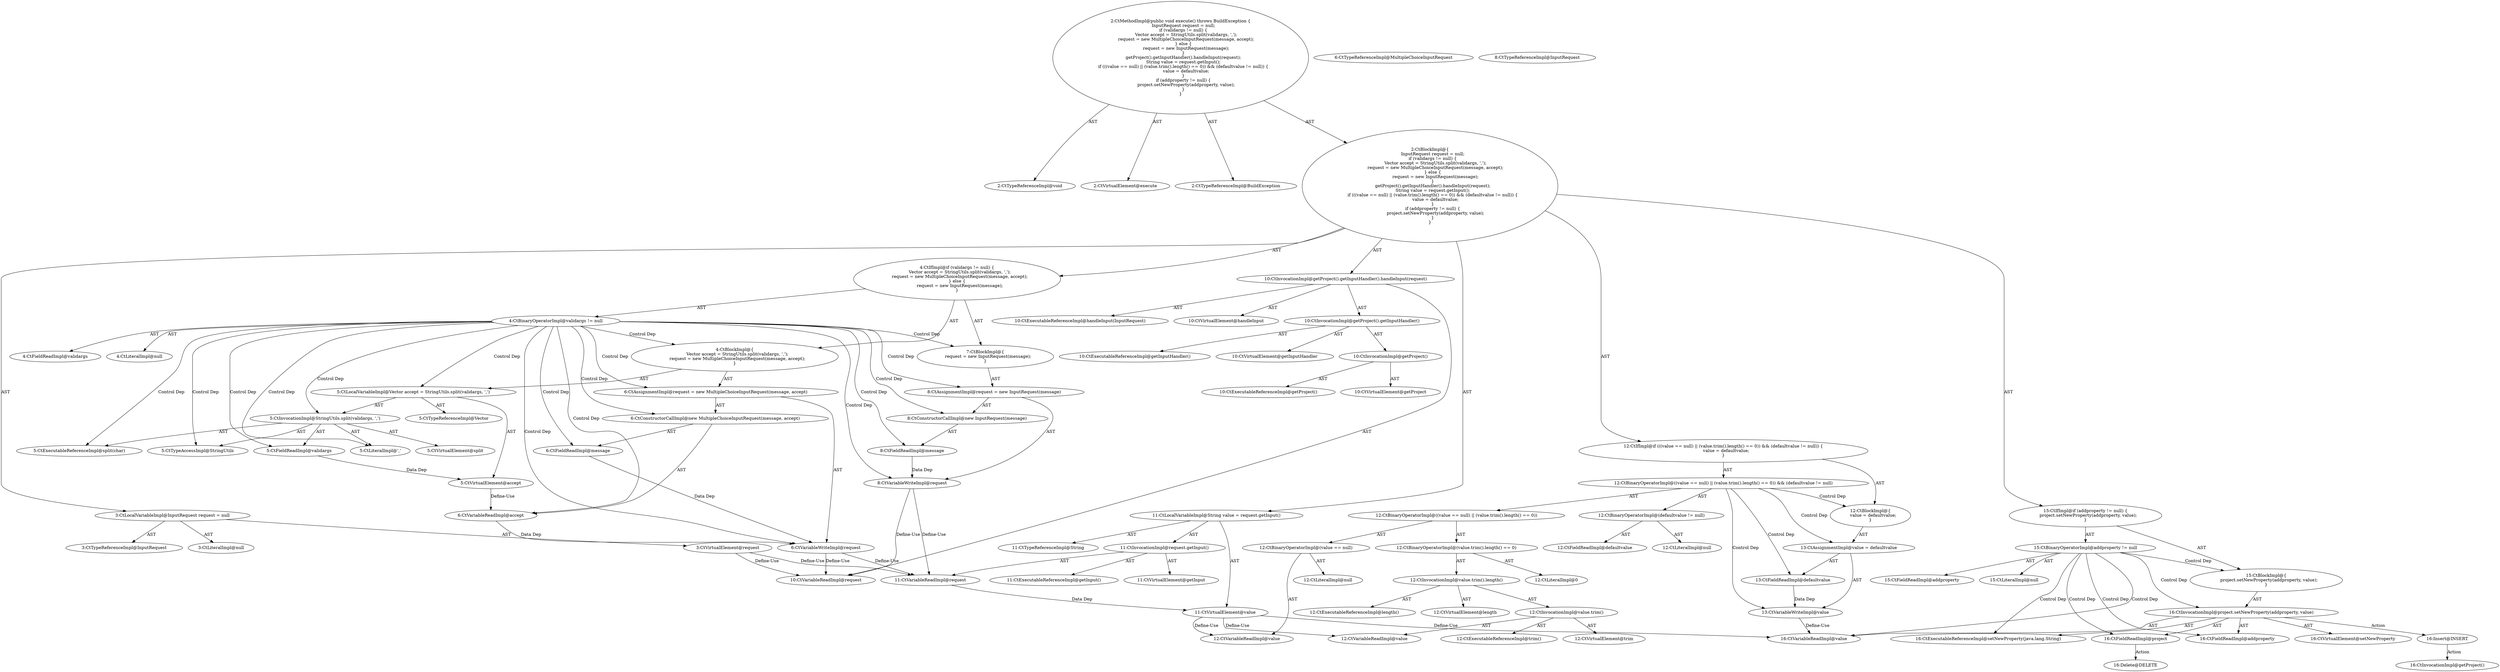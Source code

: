 digraph "execute#?" {
0 [label="2:CtTypeReferenceImpl@void" shape=ellipse]
1 [label="2:CtVirtualElement@execute" shape=ellipse]
2 [label="2:CtTypeReferenceImpl@BuildException" shape=ellipse]
3 [label="3:CtTypeReferenceImpl@InputRequest" shape=ellipse]
4 [label="3:CtLiteralImpl@null" shape=ellipse]
5 [label="3:CtVirtualElement@request" shape=ellipse]
6 [label="3:CtLocalVariableImpl@InputRequest request = null" shape=ellipse]
7 [label="4:CtFieldReadImpl@validargs" shape=ellipse]
8 [label="4:CtLiteralImpl@null" shape=ellipse]
9 [label="4:CtBinaryOperatorImpl@validargs != null" shape=ellipse]
10 [label="5:CtTypeReferenceImpl@Vector" shape=ellipse]
11 [label="5:CtExecutableReferenceImpl@split(char)" shape=ellipse]
12 [label="5:CtVirtualElement@split" shape=ellipse]
13 [label="5:CtTypeAccessImpl@StringUtils" shape=ellipse]
14 [label="5:CtFieldReadImpl@validargs" shape=ellipse]
15 [label="5:CtLiteralImpl@','" shape=ellipse]
16 [label="5:CtInvocationImpl@StringUtils.split(validargs, ',')" shape=ellipse]
17 [label="5:CtVirtualElement@accept" shape=ellipse]
18 [label="5:CtLocalVariableImpl@Vector accept = StringUtils.split(validargs, ',')" shape=ellipse]
19 [label="6:CtVariableWriteImpl@request" shape=ellipse]
20 [label="6:CtTypeReferenceImpl@MultipleChoiceInputRequest" shape=ellipse]
21 [label="6:CtFieldReadImpl@message" shape=ellipse]
22 [label="6:CtVariableReadImpl@accept" shape=ellipse]
23 [label="6:CtConstructorCallImpl@new MultipleChoiceInputRequest(message, accept)" shape=ellipse]
24 [label="6:CtAssignmentImpl@request = new MultipleChoiceInputRequest(message, accept)" shape=ellipse]
25 [label="4:CtBlockImpl@\{
    Vector accept = StringUtils.split(validargs, ',');
    request = new MultipleChoiceInputRequest(message, accept);
\}" shape=ellipse]
26 [label="8:CtVariableWriteImpl@request" shape=ellipse]
27 [label="8:CtTypeReferenceImpl@InputRequest" shape=ellipse]
28 [label="8:CtFieldReadImpl@message" shape=ellipse]
29 [label="8:CtConstructorCallImpl@new InputRequest(message)" shape=ellipse]
30 [label="8:CtAssignmentImpl@request = new InputRequest(message)" shape=ellipse]
31 [label="7:CtBlockImpl@\{
    request = new InputRequest(message);
\}" shape=ellipse]
32 [label="4:CtIfImpl@if (validargs != null) \{
    Vector accept = StringUtils.split(validargs, ',');
    request = new MultipleChoiceInputRequest(message, accept);
\} else \{
    request = new InputRequest(message);
\}" shape=ellipse]
33 [label="10:CtExecutableReferenceImpl@handleInput(InputRequest)" shape=ellipse]
34 [label="10:CtVirtualElement@handleInput" shape=ellipse]
35 [label="10:CtExecutableReferenceImpl@getInputHandler()" shape=ellipse]
36 [label="10:CtVirtualElement@getInputHandler" shape=ellipse]
37 [label="10:CtExecutableReferenceImpl@getProject()" shape=ellipse]
38 [label="10:CtVirtualElement@getProject" shape=ellipse]
39 [label="10:CtInvocationImpl@getProject()" shape=ellipse]
40 [label="10:CtInvocationImpl@getProject().getInputHandler()" shape=ellipse]
41 [label="10:CtVariableReadImpl@request" shape=ellipse]
42 [label="10:CtInvocationImpl@getProject().getInputHandler().handleInput(request)" shape=ellipse]
43 [label="11:CtTypeReferenceImpl@String" shape=ellipse]
44 [label="11:CtExecutableReferenceImpl@getInput()" shape=ellipse]
45 [label="11:CtVirtualElement@getInput" shape=ellipse]
46 [label="11:CtVariableReadImpl@request" shape=ellipse]
47 [label="11:CtInvocationImpl@request.getInput()" shape=ellipse]
48 [label="11:CtVirtualElement@value" shape=ellipse]
49 [label="11:CtLocalVariableImpl@String value = request.getInput()" shape=ellipse]
50 [label="12:CtVariableReadImpl@value" shape=ellipse]
51 [label="12:CtLiteralImpl@null" shape=ellipse]
52 [label="12:CtBinaryOperatorImpl@(value == null)" shape=ellipse]
53 [label="12:CtExecutableReferenceImpl@length()" shape=ellipse]
54 [label="12:CtVirtualElement@length" shape=ellipse]
55 [label="12:CtExecutableReferenceImpl@trim()" shape=ellipse]
56 [label="12:CtVirtualElement@trim" shape=ellipse]
57 [label="12:CtVariableReadImpl@value" shape=ellipse]
58 [label="12:CtInvocationImpl@value.trim()" shape=ellipse]
59 [label="12:CtInvocationImpl@value.trim().length()" shape=ellipse]
60 [label="12:CtLiteralImpl@0" shape=ellipse]
61 [label="12:CtBinaryOperatorImpl@(value.trim().length() == 0)" shape=ellipse]
62 [label="12:CtBinaryOperatorImpl@((value == null) || (value.trim().length() == 0))" shape=ellipse]
63 [label="12:CtFieldReadImpl@defaultvalue" shape=ellipse]
64 [label="12:CtLiteralImpl@null" shape=ellipse]
65 [label="12:CtBinaryOperatorImpl@(defaultvalue != null)" shape=ellipse]
66 [label="12:CtBinaryOperatorImpl@((value == null) || (value.trim().length() == 0)) && (defaultvalue != null)" shape=ellipse]
67 [label="13:CtVariableWriteImpl@value" shape=ellipse]
68 [label="13:CtFieldReadImpl@defaultvalue" shape=ellipse]
69 [label="13:CtAssignmentImpl@value = defaultvalue" shape=ellipse]
70 [label="12:CtBlockImpl@\{
    value = defaultvalue;
\}" shape=ellipse]
71 [label="12:CtIfImpl@if (((value == null) || (value.trim().length() == 0)) && (defaultvalue != null)) \{
    value = defaultvalue;
\}" shape=ellipse]
72 [label="15:CtFieldReadImpl@addproperty" shape=ellipse]
73 [label="15:CtLiteralImpl@null" shape=ellipse]
74 [label="15:CtBinaryOperatorImpl@addproperty != null" shape=ellipse]
75 [label="16:CtExecutableReferenceImpl@setNewProperty(java.lang.String)" shape=ellipse]
76 [label="16:CtVirtualElement@setNewProperty" shape=ellipse]
77 [label="16:CtFieldReadImpl@project" shape=ellipse]
78 [label="16:CtFieldReadImpl@addproperty" shape=ellipse]
79 [label="16:CtVariableReadImpl@value" shape=ellipse]
80 [label="16:CtInvocationImpl@project.setNewProperty(addproperty, value)" shape=ellipse]
81 [label="15:CtBlockImpl@\{
    project.setNewProperty(addproperty, value);
\}" shape=ellipse]
82 [label="15:CtIfImpl@if (addproperty != null) \{
    project.setNewProperty(addproperty, value);
\}" shape=ellipse]
83 [label="2:CtBlockImpl@\{
    InputRequest request = null;
    if (validargs != null) \{
        Vector accept = StringUtils.split(validargs, ',');
        request = new MultipleChoiceInputRequest(message, accept);
    \} else \{
        request = new InputRequest(message);
    \}
    getProject().getInputHandler().handleInput(request);
    String value = request.getInput();
    if (((value == null) || (value.trim().length() == 0)) && (defaultvalue != null)) \{
        value = defaultvalue;
    \}
    if (addproperty != null) \{
        project.setNewProperty(addproperty, value);
    \}
\}" shape=ellipse]
84 [label="2:CtMethodImpl@public void execute() throws BuildException \{
    InputRequest request = null;
    if (validargs != null) \{
        Vector accept = StringUtils.split(validargs, ',');
        request = new MultipleChoiceInputRequest(message, accept);
    \} else \{
        request = new InputRequest(message);
    \}
    getProject().getInputHandler().handleInput(request);
    String value = request.getInput();
    if (((value == null) || (value.trim().length() == 0)) && (defaultvalue != null)) \{
        value = defaultvalue;
    \}
    if (addproperty != null) \{
        project.setNewProperty(addproperty, value);
    \}
\}" shape=ellipse]
85 [label="16:Delete@DELETE" shape=ellipse]
86 [label="16:Insert@INSERT" shape=ellipse]
87 [label="16:CtInvocationImpl@getProject()" shape=ellipse]
5 -> 41 [label="Define-Use"];
5 -> 46 [label="Define-Use"];
6 -> 5 [label="AST"];
6 -> 3 [label="AST"];
6 -> 4 [label="AST"];
9 -> 7 [label="AST"];
9 -> 8 [label="AST"];
9 -> 25 [label="Control Dep"];
9 -> 18 [label="Control Dep"];
9 -> 16 [label="Control Dep"];
9 -> 11 [label="Control Dep"];
9 -> 13 [label="Control Dep"];
9 -> 14 [label="Control Dep"];
9 -> 15 [label="Control Dep"];
9 -> 24 [label="Control Dep"];
9 -> 19 [label="Control Dep"];
9 -> 23 [label="Control Dep"];
9 -> 21 [label="Control Dep"];
9 -> 22 [label="Control Dep"];
9 -> 31 [label="Control Dep"];
9 -> 30 [label="Control Dep"];
9 -> 26 [label="Control Dep"];
9 -> 29 [label="Control Dep"];
9 -> 28 [label="Control Dep"];
14 -> 17 [label="Data Dep"];
16 -> 12 [label="AST"];
16 -> 13 [label="AST"];
16 -> 11 [label="AST"];
16 -> 14 [label="AST"];
16 -> 15 [label="AST"];
17 -> 22 [label="Define-Use"];
18 -> 17 [label="AST"];
18 -> 10 [label="AST"];
18 -> 16 [label="AST"];
19 -> 41 [label="Define-Use"];
19 -> 46 [label="Define-Use"];
21 -> 19 [label="Data Dep"];
22 -> 19 [label="Data Dep"];
23 -> 21 [label="AST"];
23 -> 22 [label="AST"];
24 -> 19 [label="AST"];
24 -> 23 [label="AST"];
25 -> 18 [label="AST"];
25 -> 24 [label="AST"];
26 -> 41 [label="Define-Use"];
26 -> 46 [label="Define-Use"];
28 -> 26 [label="Data Dep"];
29 -> 28 [label="AST"];
30 -> 26 [label="AST"];
30 -> 29 [label="AST"];
31 -> 30 [label="AST"];
32 -> 9 [label="AST"];
32 -> 25 [label="AST"];
32 -> 31 [label="AST"];
39 -> 38 [label="AST"];
39 -> 37 [label="AST"];
40 -> 36 [label="AST"];
40 -> 39 [label="AST"];
40 -> 35 [label="AST"];
42 -> 34 [label="AST"];
42 -> 40 [label="AST"];
42 -> 33 [label="AST"];
42 -> 41 [label="AST"];
46 -> 48 [label="Data Dep"];
47 -> 45 [label="AST"];
47 -> 46 [label="AST"];
47 -> 44 [label="AST"];
48 -> 50 [label="Define-Use"];
48 -> 57 [label="Define-Use"];
48 -> 79 [label="Define-Use"];
49 -> 48 [label="AST"];
49 -> 43 [label="AST"];
49 -> 47 [label="AST"];
52 -> 50 [label="AST"];
52 -> 51 [label="AST"];
58 -> 56 [label="AST"];
58 -> 57 [label="AST"];
58 -> 55 [label="AST"];
59 -> 54 [label="AST"];
59 -> 58 [label="AST"];
59 -> 53 [label="AST"];
61 -> 59 [label="AST"];
61 -> 60 [label="AST"];
62 -> 52 [label="AST"];
62 -> 61 [label="AST"];
65 -> 63 [label="AST"];
65 -> 64 [label="AST"];
66 -> 62 [label="AST"];
66 -> 65 [label="AST"];
66 -> 70 [label="Control Dep"];
66 -> 69 [label="Control Dep"];
66 -> 67 [label="Control Dep"];
66 -> 68 [label="Control Dep"];
67 -> 79 [label="Define-Use"];
68 -> 67 [label="Data Dep"];
69 -> 67 [label="AST"];
69 -> 68 [label="AST"];
70 -> 69 [label="AST"];
71 -> 66 [label="AST"];
71 -> 70 [label="AST"];
74 -> 72 [label="AST"];
74 -> 73 [label="AST"];
74 -> 81 [label="Control Dep"];
74 -> 80 [label="Control Dep"];
74 -> 75 [label="Control Dep"];
74 -> 77 [label="Control Dep"];
74 -> 78 [label="Control Dep"];
74 -> 79 [label="Control Dep"];
77 -> 85 [label="Action"];
80 -> 76 [label="AST"];
80 -> 77 [label="AST"];
80 -> 75 [label="AST"];
80 -> 78 [label="AST"];
80 -> 79 [label="AST"];
80 -> 86 [label="Action"];
81 -> 80 [label="AST"];
82 -> 74 [label="AST"];
82 -> 81 [label="AST"];
83 -> 6 [label="AST"];
83 -> 32 [label="AST"];
83 -> 42 [label="AST"];
83 -> 49 [label="AST"];
83 -> 71 [label="AST"];
83 -> 82 [label="AST"];
84 -> 1 [label="AST"];
84 -> 0 [label="AST"];
84 -> 2 [label="AST"];
84 -> 83 [label="AST"];
86 -> 87 [label="Action"];
}